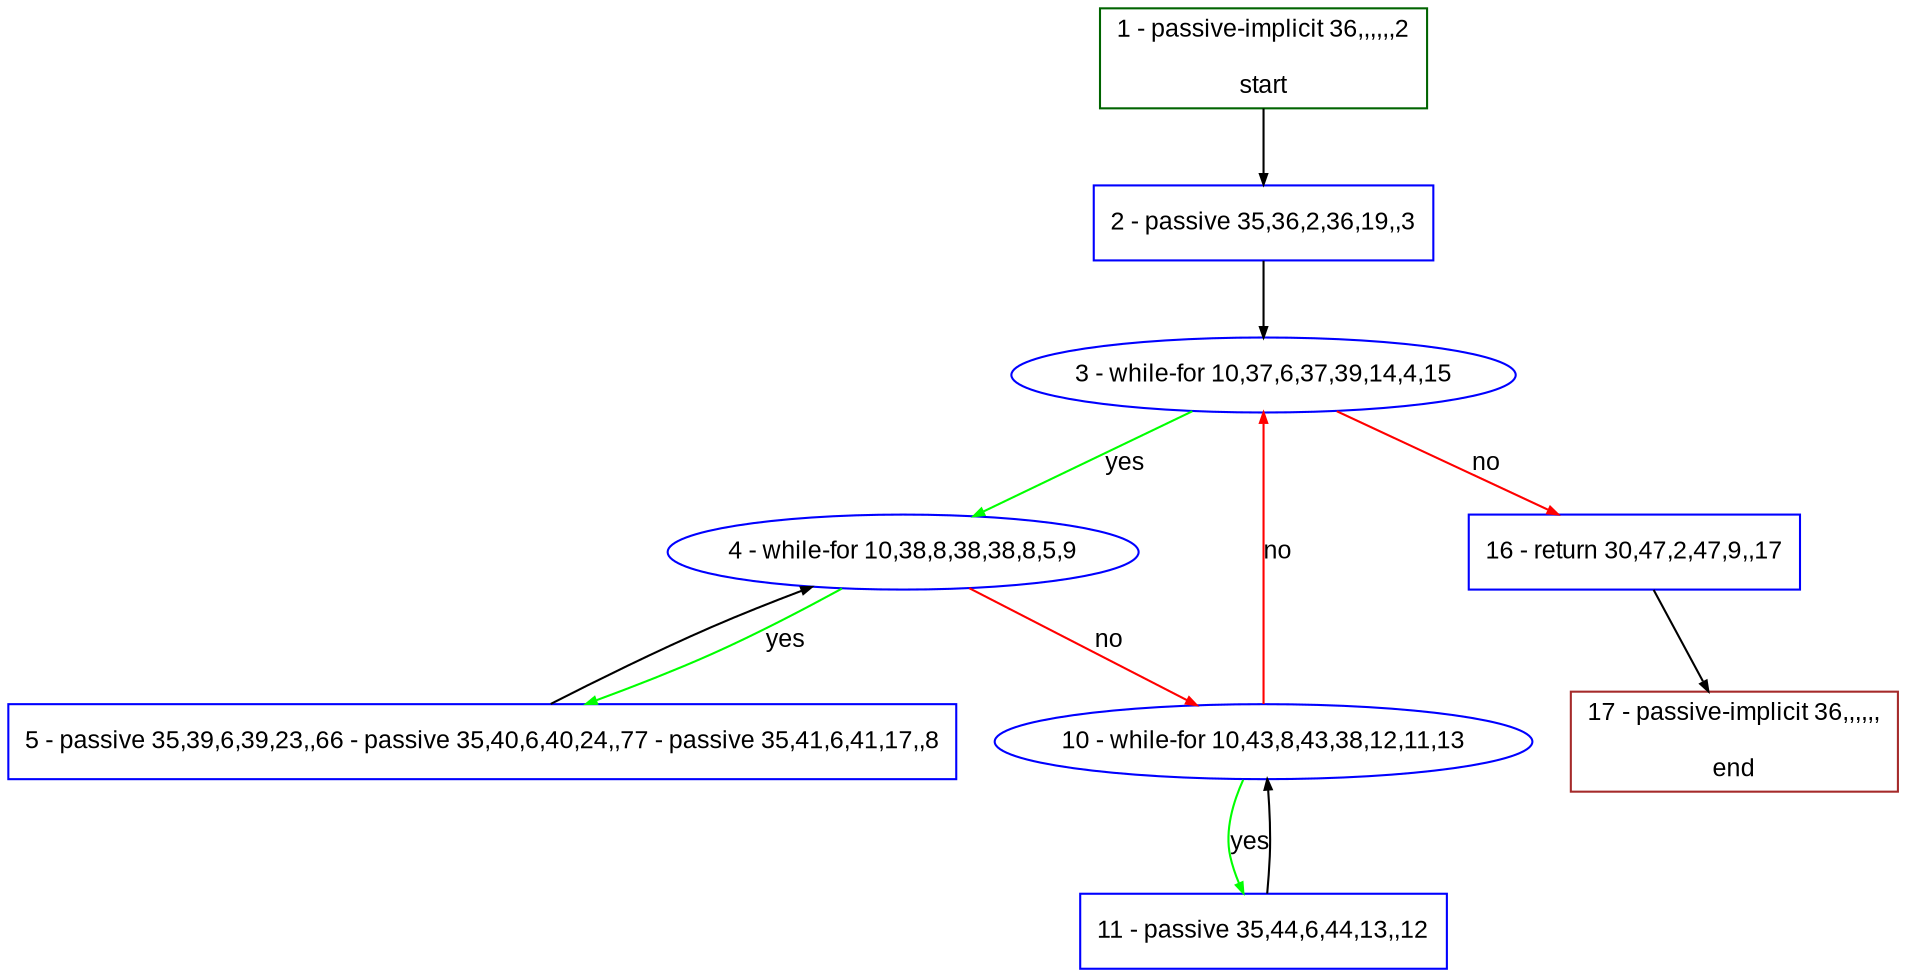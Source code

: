 digraph "" {
  graph [pack="true", label="", fontsize="12", packmode="clust", fontname="Arial", fillcolor="#FFFFCC", bgcolor="white", style="rounded,filled", compound="true"];
  node [node_initialized="no", label="", color="grey", fontsize="12", fillcolor="white", fontname="Arial", style="filled", shape="rectangle", compound="true", fixedsize="false"];
  edge [fontcolor="black", arrowhead="normal", arrowtail="none", arrowsize="0.5", ltail="", label="", color="black", fontsize="12", lhead="", fontname="Arial", dir="forward", compound="true"];
  __N1 [label="2 - passive 35,36,2,36,19,,3", color="#0000ff", fillcolor="#ffffff", style="filled", shape="box"];
  __N2 [label="1 - passive-implicit 36,,,,,,2\n\nstart", color="#006400", fillcolor="#ffffff", style="filled", shape="box"];
  __N3 [label="3 - while-for 10,37,6,37,39,14,4,15", color="#0000ff", fillcolor="#ffffff", style="filled", shape="oval"];
  __N4 [label="4 - while-for 10,38,8,38,38,8,5,9", color="#0000ff", fillcolor="#ffffff", style="filled", shape="oval"];
  __N5 [label="16 - return 30,47,2,47,9,,17", color="#0000ff", fillcolor="#ffffff", style="filled", shape="box"];
  __N6 [label="5 - passive 35,39,6,39,23,,66 - passive 35,40,6,40,24,,77 - passive 35,41,6,41,17,,8", color="#0000ff", fillcolor="#ffffff", style="filled", shape="box"];
  __N7 [label="10 - while-for 10,43,8,43,38,12,11,13", color="#0000ff", fillcolor="#ffffff", style="filled", shape="oval"];
  __N8 [label="11 - passive 35,44,6,44,13,,12", color="#0000ff", fillcolor="#ffffff", style="filled", shape="box"];
  __N9 [label="17 - passive-implicit 36,,,,,,\n\nend", color="#a52a2a", fillcolor="#ffffff", style="filled", shape="box"];
  __N2 -> __N1 [arrowhead="normal", arrowtail="none", color="#000000", label="", dir="forward"];
  __N1 -> __N3 [arrowhead="normal", arrowtail="none", color="#000000", label="", dir="forward"];
  __N3 -> __N4 [arrowhead="normal", arrowtail="none", color="#00ff00", label="yes", dir="forward"];
  __N3 -> __N5 [arrowhead="normal", arrowtail="none", color="#ff0000", label="no", dir="forward"];
  __N4 -> __N6 [arrowhead="normal", arrowtail="none", color="#00ff00", label="yes", dir="forward"];
  __N6 -> __N4 [arrowhead="normal", arrowtail="none", color="#000000", label="", dir="forward"];
  __N4 -> __N7 [arrowhead="normal", arrowtail="none", color="#ff0000", label="no", dir="forward"];
  __N7 -> __N3 [arrowhead="normal", arrowtail="none", color="#ff0000", label="no", dir="forward"];
  __N7 -> __N8 [arrowhead="normal", arrowtail="none", color="#00ff00", label="yes", dir="forward"];
  __N8 -> __N7 [arrowhead="normal", arrowtail="none", color="#000000", label="", dir="forward"];
  __N5 -> __N9 [arrowhead="normal", arrowtail="none", color="#000000", label="", dir="forward"];
}

